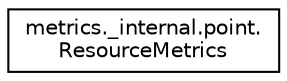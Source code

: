 digraph "Graphical Class Hierarchy"
{
 // LATEX_PDF_SIZE
  edge [fontname="Helvetica",fontsize="10",labelfontname="Helvetica",labelfontsize="10"];
  node [fontname="Helvetica",fontsize="10",shape=record];
  rankdir="LR";
  Node0 [label="metrics._internal.point.\lResourceMetrics",height=0.2,width=0.4,color="black", fillcolor="white", style="filled",URL="$classmetrics_1_1__internal_1_1point_1_1ResourceMetrics.html",tooltip=" "];
}
